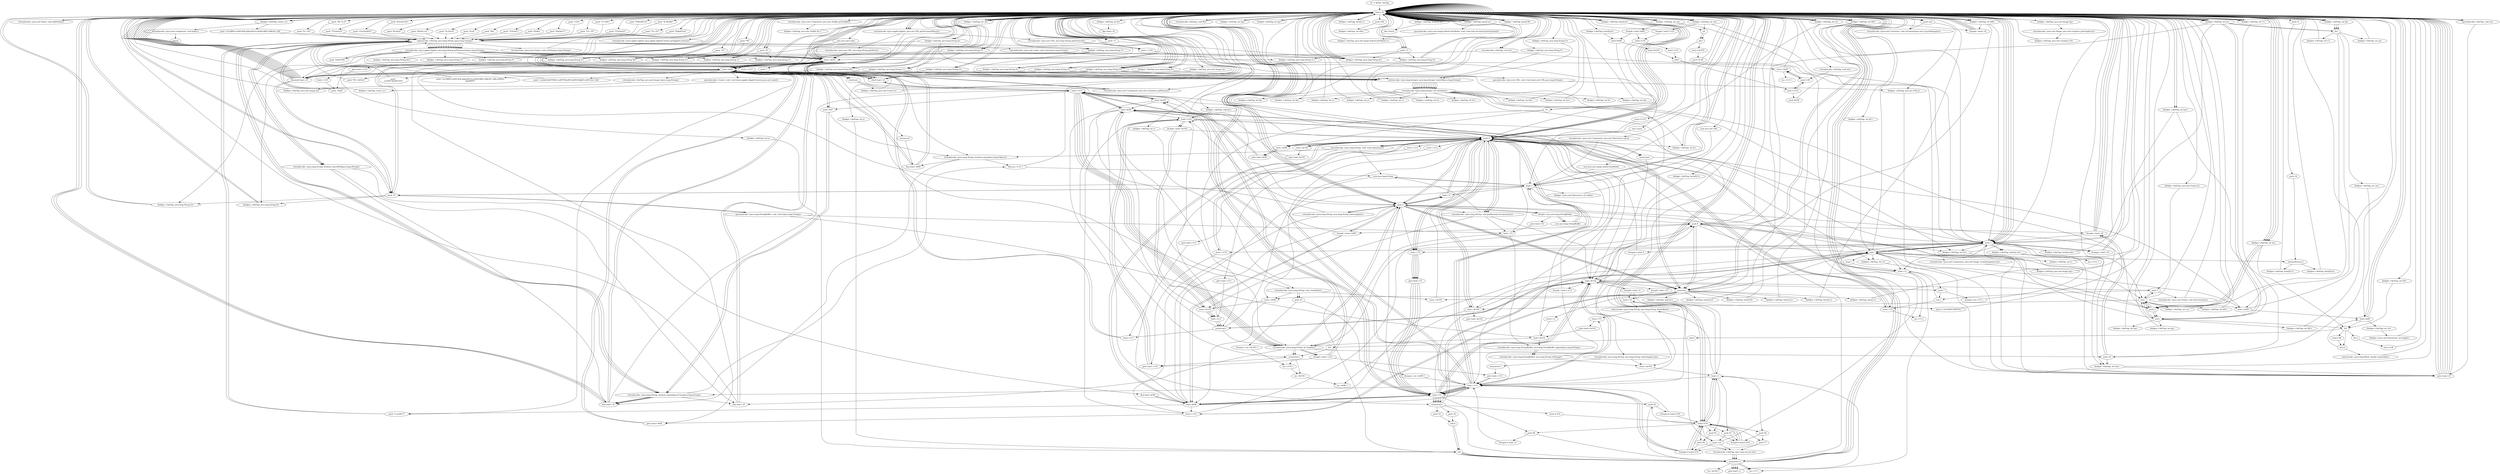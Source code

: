 digraph "" {
    "r0 := @this: AnFlag"
    "load.r r0"
    "r0 := @this: AnFlag"->"load.r r0";
    "push null"
    "load.r r0"->"push null";
    "virtualinvoke <java.awt.Container: void setLayout(java.awt.LayoutManager)>"
    "push null"->"virtualinvoke <java.awt.Container: void setLayout(java.awt.LayoutManager)>";
    "virtualinvoke <java.awt.Container: void setLayout(java.awt.LayoutManager)>"->"load.r r0";
    "virtualinvoke <java.awt.Panel: void addNotify()>"
    "load.r r0"->"virtualinvoke <java.awt.Panel: void addNotify()>";
    "virtualinvoke <java.awt.Panel: void addNotify()>"->"load.r r0";
    "load.r r0"->"load.r r0";
    "virtualinvoke <java.awt.Component: java.awt.Toolkit getToolkit()>"
    "load.r r0"->"virtualinvoke <java.awt.Component: java.awt.Toolkit getToolkit()>";
    "fieldput <AnFlag: java.awt.Toolkit bU>"
    "virtualinvoke <java.awt.Component: java.awt.Toolkit getToolkit()>"->"fieldput <AnFlag: java.awt.Toolkit bU>";
    "fieldput <AnFlag: java.awt.Toolkit bU>"->"load.r r0";
    "load.r r0"->"load.r r0";
    "push \"H(|IqH1nZ\""
    "load.r r0"->"push \"H(|IqH1nZ\"";
    "staticinvoke <AnFlag: java.lang.String c(java.lang.String)>"
    "push \"H(|IqH1nZ\""->"staticinvoke <AnFlag: java.lang.String c(java.lang.String)>";
    "virtualinvoke <java.applet.Applet: java.lang.String getParameter(java.lang.String)>"
    "staticinvoke <AnFlag: java.lang.String c(java.lang.String)>"->"virtualinvoke <java.applet.Applet: java.lang.String getParameter(java.lang.String)>";
    "fieldput <AnFlag: java.lang.String bO>"
    "virtualinvoke <java.applet.Applet: java.lang.String getParameter(java.lang.String)>"->"fieldput <AnFlag: java.lang.String bO>";
    "fieldput <AnFlag: java.lang.String bO>"->"load.r r0";
    "push \"X.xYmO/\""
    "load.r r0"->"push \"X.xYmO/\"";
    "push \"X.xYmO/\""->"staticinvoke <AnFlag: java.lang.String c(java.lang.String)>";
    "staticinvoke <AnFlag: java.lang.String c(java.lang.String)>"->"virtualinvoke <java.applet.Applet: java.lang.String getParameter(java.lang.String)>";
    "store.r $r69"
    "virtualinvoke <java.applet.Applet: java.lang.String getParameter(java.lang.String)>"->"store.r $r69";
    "load.r $r69"
    "store.r $r69"->"load.r $r69";
    "ifnull load.r r0"
    "load.r $r69"->"ifnull load.r r0";
    "ifnull load.r r0"->"load.r $r69";
    "push \"z,mQaO|\u007fD$}=\u007fTk\u001b\u001ftHgX5=\u0015sL+3\\j]\""
    "load.r $r69"->"push \"z,mQaO|\u007fD$}=\u007fTk\u001b\u001ftHgX5=\u0015sL+3\\j]\"";
    "push \"z,mQaO|\u007fD$}=\u007fTk\u001b\u001ftHgX5=\u0015sL+3\\j]\""->"staticinvoke <AnFlag: java.lang.String c(java.lang.String)>";
    "virtualinvoke <java.lang.String: boolean startsWith(java.lang.String)>"
    "staticinvoke <AnFlag: java.lang.String c(java.lang.String)>"->"virtualinvoke <java.lang.String: boolean startsWith(java.lang.String)>";
    "ifne load.r r0"
    "virtualinvoke <java.lang.String: boolean startsWith(java.lang.String)>"->"ifne load.r r0";
    "ifne load.r r0"->"load.r r0";
    "specialinvoke <AnFlag: void c()>"
    "load.r r0"->"specialinvoke <AnFlag: void c()>";
    "goto load.r r0"
    "specialinvoke <AnFlag: void c()>"->"goto load.r r0";
    "goto load.r r0"->"load.r r0";
    "virtualinvoke <java.applet.Applet: java.net.URL getDocumentBase()>"
    "load.r r0"->"virtualinvoke <java.applet.Applet: java.net.URL getDocumentBase()>";
    "virtualinvoke <java.net.URL: java.lang.String getProtocol()>"
    "virtualinvoke <java.applet.Applet: java.net.URL getDocumentBase()>"->"virtualinvoke <java.net.URL: java.lang.String getProtocol()>";
    "store.r r110"
    "virtualinvoke <java.net.URL: java.lang.String getProtocol()>"->"store.r r110";
    "store.r r110"->"goto load.r r0";
    "goto load.r r0"->"load.r r0";
    "load.r r0"->"virtualinvoke <java.applet.Applet: java.net.URL getDocumentBase()>";
    "virtualinvoke <java.net.URL: java.lang.String getHost()>"
    "virtualinvoke <java.applet.Applet: java.net.URL getDocumentBase()>"->"virtualinvoke <java.net.URL: java.lang.String getHost()>";
    "virtualinvoke <java.net.URL: java.lang.String getHost()>"->"store.r $r69";
    "goto load.r r110"
    "store.r $r69"->"goto load.r r110";
    "load.r r110"
    "goto load.r r110"->"load.r r110";
    "push \"]5qX\""
    "load.r r110"->"push \"]5qX\"";
    "push \"]5qX\""->"staticinvoke <AnFlag: java.lang.String c(java.lang.String)>";
    "virtualinvoke <java.lang.String: boolean equalsIgnoreCase(java.lang.String)>"
    "staticinvoke <AnFlag: java.lang.String c(java.lang.String)>"->"virtualinvoke <java.lang.String: boolean equalsIgnoreCase(java.lang.String)>";
    "virtualinvoke <java.lang.String: boolean equalsIgnoreCase(java.lang.String)>"->"ifne load.r r0";
    "ifne load.r r0"->"load.r $r69";
    "virtualinvoke <java.lang.String: int length()>"
    "load.r $r69"->"virtualinvoke <java.lang.String: int length()>";
    "ifeq load.r r0"
    "virtualinvoke <java.lang.String: int length()>"->"ifeq load.r r0";
    "ifeq load.r r0"->"load.r $r69";
    "push \"W3~\\hS3nI\""
    "load.r $r69"->"push \"W3~\\hS3nI\"";
    "push \"W3~\\hS3nI\""->"staticinvoke <AnFlag: java.lang.String c(java.lang.String)>";
    "staticinvoke <AnFlag: java.lang.String c(java.lang.String)>"->"virtualinvoke <java.lang.String: boolean equalsIgnoreCase(java.lang.String)>";
    "virtualinvoke <java.lang.String: boolean equalsIgnoreCase(java.lang.String)>"->"ifne load.r r0";
    "ifne load.r r0"->"load.r $r69";
    "push \"\nn*\u00134\u0015l3\f\""
    "load.r $r69"->"push \"\nn*\u00134\u0015l3\f\"";
    "push \"\nn*\u00134\u0015l3\f\""->"staticinvoke <AnFlag: java.lang.String c(java.lang.String)>";
    "virtualinvoke <java.lang.String: boolean equals(java.lang.Object)>"
    "staticinvoke <AnFlag: java.lang.String c(java.lang.String)>"->"virtualinvoke <java.lang.String: boolean equals(java.lang.Object)>";
    "ifeq load.r $r69"
    "virtualinvoke <java.lang.String: boolean equals(java.lang.Object)>"->"ifeq load.r $r69";
    "ifeq load.r $r69"->"load.r r0";
    "push 1"
    "load.r r0"->"push 1";
    "fieldput <AnFlag: boolean bs>"
    "push 1"->"fieldput <AnFlag: boolean bs>";
    "fieldput <AnFlag: boolean bs>"->"goto load.r r0";
    "goto load.r r0"->"load.r r0";
    "push \"I9zQmU7\""
    "load.r r0"->"push \"I9zQmU7\"";
    "push \"I9zQmU7\""->"staticinvoke <AnFlag: java.lang.String c(java.lang.String)>";
    "staticinvoke <AnFlag: java.lang.String c(java.lang.String)>"->"virtualinvoke <java.applet.Applet: java.lang.String getParameter(java.lang.String)>";
    "virtualinvoke <java.applet.Applet: java.lang.String getParameter(java.lang.String)>"->"store.r $r69";
    "store.r $r69"->"load.r $r69";
    "load.r $r69"->"ifnull load.r r0";
    "ifnull load.r r0"->"load.r $r69";
    "push \"NO\""
    "load.r $r69"->"push \"NO\"";
    "push \"NO\""->"virtualinvoke <java.lang.String: boolean equalsIgnoreCase(java.lang.String)>";
    "virtualinvoke <java.lang.String: boolean equalsIgnoreCase(java.lang.String)>"->"ifne load.r r0";
    "ifne load.r r0"->"load.r r0";
    "new java.net.URL"
    "load.r r0"->"new java.net.URL";
    "dup1.r"
    "new java.net.URL"->"dup1.r";
    "dup1.r"->"load.r r0";
    "load.r r0"->"virtualinvoke <java.applet.Applet: java.net.URL getDocumentBase()>";
    "virtualinvoke <java.applet.Applet: java.net.URL getDocumentBase()>"->"load.r $r69";
    "specialinvoke <java.net.URL: void <init>(java.net.URL,java.lang.String)>"
    "load.r $r69"->"specialinvoke <java.net.URL: void <init>(java.net.URL,java.lang.String)>";
    "fieldput <AnFlag: java.net.URL J>"
    "specialinvoke <java.net.URL: void <init>(java.net.URL,java.lang.String)>"->"fieldput <AnFlag: java.net.URL J>";
    "fieldput <AnFlag: java.net.URL J>"->"goto load.r r0";
    "goto load.r r0"->"load.r r0";
    "push \"I9zSaL:o\\i^\""
    "load.r r0"->"push \"I9zSaL:o\\i^\"";
    "push \"I9zSaL:o\\i^\""->"staticinvoke <AnFlag: java.lang.String c(java.lang.String)>";
    "staticinvoke <AnFlag: java.lang.String c(java.lang.String)>"->"virtualinvoke <java.applet.Applet: java.lang.String getParameter(java.lang.String)>";
    "push \"b\u0019N\""
    "virtualinvoke <java.applet.Applet: java.lang.String getParameter(java.lang.String)>"->"push \"b\u0019N\"";
    "push \"b\u0019N\""->"staticinvoke <AnFlag: java.lang.String c(java.lang.String)>";
    "staticinvoke <AnFlag: java.lang.String c(java.lang.String)>"->"virtualinvoke <java.lang.String: boolean equalsIgnoreCase(java.lang.String)>";
    "virtualinvoke <java.lang.String: boolean equalsIgnoreCase(java.lang.String)>"->"ifeq load.r r0";
    "ifeq load.r r0"->"load.r r0";
    "load.r r0"->"push 1";
    "fieldput <AnFlag: boolean bb>"
    "push 1"->"fieldput <AnFlag: boolean bb>";
    "fieldput <AnFlag: boolean bb>"->"load.r r0";
    "virtualinvoke <java.awt.Component: java.awt.Container getParent()>"
    "load.r r0"->"virtualinvoke <java.awt.Component: java.awt.Container getParent()>";
    "virtualinvoke <java.awt.Component: java.awt.Container getParent()>"->"store.r $r69";
    "goto load.r $r69"
    "store.r $r69"->"goto load.r $r69";
    "goto load.r $r69"->"load.r $r69";
    "instanceof"
    "load.r $r69"->"instanceof";
    "instanceof"->"ifeq load.r $r69";
    "ifeq load.r $r69"->"load.r r0";
    "load.r r0"->"load.r $r69";
    "checkcast"
    "load.r $r69"->"checkcast";
    "fieldput <AnFlag: java.awt.Frame b>"
    "checkcast"->"fieldput <AnFlag: java.awt.Frame b>";
    "fieldput <AnFlag: java.awt.Frame b>"->"load.r r0";
    "fieldget <AnFlag: java.awt.Frame b>"
    "load.r r0"->"fieldget <AnFlag: java.awt.Frame b>";
    "push 3"
    "fieldget <AnFlag: java.awt.Frame b>"->"push 3";
    "virtualinvoke <java.awt.Frame: void setCursor(int)>"
    "push 3"->"virtualinvoke <java.awt.Frame: void setCursor(int)>";
    "virtualinvoke <java.awt.Frame: void setCursor(int)>"->"load.r r0";
    "push \"T*xOmV;\""
    "load.r r0"->"push \"T*xOmV;\"";
    "push \"T*xOmV;\""->"staticinvoke <AnFlag: java.lang.String c(java.lang.String)>";
    "staticinvoke <AnFlag: java.lang.String c(java.lang.String)>"->"virtualinvoke <java.applet.Applet: java.lang.String getParameter(java.lang.String)>";
    "virtualinvoke <java.applet.Applet: java.lang.String getParameter(java.lang.String)>"->"store.r $r69";
    "store.r $r69"->"load.r $r69";
    "load.r $r69"->"ifnull load.r r0";
    "ifnull load.r r0"->"load.r $r69";
    "load.r $r69"->"push \"NO\"";
    "push \"NO\""->"virtualinvoke <java.lang.String: boolean equalsIgnoreCase(java.lang.String)>";
    "virtualinvoke <java.lang.String: boolean equalsIgnoreCase(java.lang.String)>"->"ifne load.r r0";
    "ifne load.r r0"->"load.r r0";
    "load.r r0"->"load.r r0";
    "load.r r0"->"load.r $r69";
    "virtualinvoke <AnFlag: java.awt.Image a(java.lang.String)>"
    "load.r $r69"->"virtualinvoke <AnFlag: java.awt.Image a(java.lang.String)>";
    "fieldput <AnFlag: java.awt.Image bi>"
    "virtualinvoke <AnFlag: java.awt.Image a(java.lang.String)>"->"fieldput <AnFlag: java.awt.Image bi>";
    "fieldput <AnFlag: java.awt.Image bi>"->"load.r r0";
    "fieldget <AnFlag: java.awt.Image bi>"
    "load.r r0"->"fieldget <AnFlag: java.awt.Image bi>";
    "fieldget <AnFlag: java.awt.Image bi>"->"ifnull load.r r0";
    "ifnull load.r r0"->"load.r r0";
    "push \"T*xOmV;E\""
    "load.r r0"->"push \"T*xOmV;E\"";
    "push \"T*xOmV;E\""->"staticinvoke <AnFlag: java.lang.String c(java.lang.String)>";
    "staticinvoke <AnFlag: java.lang.String c(java.lang.String)>"->"virtualinvoke <java.applet.Applet: java.lang.String getParameter(java.lang.String)>";
    "virtualinvoke <java.applet.Applet: java.lang.String getParameter(java.lang.String)>"->"store.r $r69";
    "store.r $r69"->"load.r $r69";
    "ifnonnull load.r r0"
    "load.r $r69"->"ifnonnull load.r r0";
    "push \"0\""
    "ifnonnull load.r r0"->"push \"0\"";
    "push \"0\""->"store.r $r69";
    "store.r $r69"->"load.r r0";
    "load.r r0"->"load.r $r69";
    "staticinvoke <java.lang.Integer: java.lang.Integer valueOf(java.lang.String)>"
    "load.r $r69"->"staticinvoke <java.lang.Integer: java.lang.Integer valueOf(java.lang.String)>";
    "virtualinvoke <java.lang.Integer: int intValue()>"
    "staticinvoke <java.lang.Integer: java.lang.Integer valueOf(java.lang.String)>"->"virtualinvoke <java.lang.Integer: int intValue()>";
    "fieldput <AnFlag: int bj>"
    "virtualinvoke <java.lang.Integer: int intValue()>"->"fieldput <AnFlag: int bj>";
    "fieldput <AnFlag: int bj>"->"load.r r0";
    "push \"T*xOmV;D\""
    "load.r r0"->"push \"T*xOmV;D\"";
    "push \"T*xOmV;D\""->"staticinvoke <AnFlag: java.lang.String c(java.lang.String)>";
    "staticinvoke <AnFlag: java.lang.String c(java.lang.String)>"->"virtualinvoke <java.applet.Applet: java.lang.String getParameter(java.lang.String)>";
    "virtualinvoke <java.applet.Applet: java.lang.String getParameter(java.lang.String)>"->"store.r $r69";
    "store.r $r69"->"load.r $r69";
    "load.r $r69"->"ifnonnull load.r r0";
    "ifnonnull load.r r0"->"push \"0\"";
    "push \"0\""->"store.r $r69";
    "store.r $r69"->"load.r r0";
    "load.r r0"->"load.r $r69";
    "load.r $r69"->"staticinvoke <java.lang.Integer: java.lang.Integer valueOf(java.lang.String)>";
    "staticinvoke <java.lang.Integer: java.lang.Integer valueOf(java.lang.String)>"->"virtualinvoke <java.lang.Integer: int intValue()>";
    "fieldput <AnFlag: int bk>"
    "virtualinvoke <java.lang.Integer: int intValue()>"->"fieldput <AnFlag: int bk>";
    "fieldput <AnFlag: int bk>"->"load.r r0";
    "load.r r0"->"load.r r0";
    "push \"v5sn]u\u001f\""
    "load.r r0"->"push \"v5sn]u\u001f\"";
    "push \"v5sn]u\u001f\""->"staticinvoke <AnFlag: java.lang.String c(java.lang.String)>";
    "staticinvoke <AnFlag: java.lang.String c(java.lang.String)>"->"virtualinvoke <java.applet.Applet: java.lang.String getParameter(java.lang.String)>";
    "fieldput <AnFlag: java.lang.String V>"
    "virtualinvoke <java.applet.Applet: java.lang.String getParameter(java.lang.String)>"->"fieldput <AnFlag: java.lang.String V>";
    "fieldput <AnFlag: java.lang.String V>"->"load.r r0";
    "fieldget <AnFlag: java.lang.String V>"
    "load.r r0"->"fieldget <AnFlag: java.lang.String V>";
    "fieldget <AnFlag: java.lang.String V>"->"ifnonnull load.r r0";
    "ifnonnull load.r r0"->"load.r r0";
    "push \"10\""
    "load.r r0"->"push \"10\"";
    "push \"10\""->"fieldput <AnFlag: java.lang.String V>";
    "fieldput <AnFlag: java.lang.String V>"->"load.r r0";
    "load.r r0"->"load.r r0";
    "load.r r0"->"fieldget <AnFlag: java.lang.String V>";
    "fieldget <AnFlag: java.lang.String V>"->"staticinvoke <java.lang.Integer: java.lang.Integer valueOf(java.lang.String)>";
    "staticinvoke <java.lang.Integer: java.lang.Integer valueOf(java.lang.String)>"->"virtualinvoke <java.lang.Integer: int intValue()>";
    "fieldput <AnFlag: int L>"
    "virtualinvoke <java.lang.Integer: int intValue()>"->"fieldput <AnFlag: int L>";
    "fieldput <AnFlag: int L>"->"load.r r0";
    "load.r r0"->"load.r r0";
    "push \"I9n\""
    "load.r r0"->"push \"I9n\"";
    "push \"I9n\""->"staticinvoke <AnFlag: java.lang.String c(java.lang.String)>";
    "staticinvoke <AnFlag: java.lang.String c(java.lang.String)>"->"virtualinvoke <java.applet.Applet: java.lang.String getParameter(java.lang.String)>";
    "fieldput <AnFlag: java.lang.String M>"
    "virtualinvoke <java.applet.Applet: java.lang.String getParameter(java.lang.String)>"->"fieldput <AnFlag: java.lang.String M>";
    "fieldput <AnFlag: java.lang.String M>"->"load.r r0";
    "fieldget <AnFlag: java.lang.String M>"
    "load.r r0"->"fieldget <AnFlag: java.lang.String M>";
    "fieldget <AnFlag: java.lang.String M>"->"ifnonnull load.r r0";
    "ifnonnull load.r r0"->"load.r r0";
    "push \"1\""
    "load.r r0"->"push \"1\"";
    "push \"1\""->"fieldput <AnFlag: java.lang.String M>";
    "fieldput <AnFlag: java.lang.String M>"->"load.r r0";
    "load.r r0"->"load.r r0";
    "push \"Y=~VV\""
    "load.r r0"->"push \"Y=~VV\"";
    "push \"Y=~VV\""->"staticinvoke <AnFlag: java.lang.String c(java.lang.String)>";
    "staticinvoke <AnFlag: java.lang.String c(java.lang.String)>"->"virtualinvoke <java.applet.Applet: java.lang.String getParameter(java.lang.String)>";
    "fieldput <AnFlag: java.lang.String Q>"
    "virtualinvoke <java.applet.Applet: java.lang.String getParameter(java.lang.String)>"->"fieldput <AnFlag: java.lang.String Q>";
    "fieldput <AnFlag: java.lang.String Q>"->"load.r r0";
    "fieldget <AnFlag: java.lang.String Q>"
    "load.r r0"->"fieldget <AnFlag: java.lang.String Q>";
    "fieldget <AnFlag: java.lang.String Q>"->"ifnonnull load.r r0";
    "ifnonnull load.r r0"->"load.r r0";
    "load.r r0"->"push \"0\"";
    "push \"0\""->"fieldput <AnFlag: java.lang.String Q>";
    "fieldput <AnFlag: java.lang.String Q>"->"load.r r0";
    "load.r r0"->"load.r r0";
    "push \"Y=~VC\""
    "load.r r0"->"push \"Y=~VC\"";
    "push \"Y=~VC\""->"staticinvoke <AnFlag: java.lang.String c(java.lang.String)>";
    "staticinvoke <AnFlag: java.lang.String c(java.lang.String)>"->"virtualinvoke <java.applet.Applet: java.lang.String getParameter(java.lang.String)>";
    "fieldput <AnFlag: java.lang.String R>"
    "virtualinvoke <java.applet.Applet: java.lang.String getParameter(java.lang.String)>"->"fieldput <AnFlag: java.lang.String R>";
    "fieldput <AnFlag: java.lang.String R>"->"load.r r0";
    "fieldget <AnFlag: java.lang.String R>"
    "load.r r0"->"fieldget <AnFlag: java.lang.String R>";
    "fieldget <AnFlag: java.lang.String R>"->"ifnonnull load.r r0";
    "ifnonnull load.r r0"->"load.r r0";
    "load.r r0"->"push \"0\"";
    "push \"0\""->"fieldput <AnFlag: java.lang.String R>";
    "fieldput <AnFlag: java.lang.String R>"->"load.r r0";
    "load.r r0"->"load.r r0";
    "push \"Y=~VF\""
    "load.r r0"->"push \"Y=~VF\"";
    "push \"Y=~VF\""->"staticinvoke <AnFlag: java.lang.String c(java.lang.String)>";
    "staticinvoke <AnFlag: java.lang.String c(java.lang.String)>"->"virtualinvoke <java.applet.Applet: java.lang.String getParameter(java.lang.String)>";
    "fieldput <AnFlag: java.lang.String S>"
    "virtualinvoke <java.applet.Applet: java.lang.String getParameter(java.lang.String)>"->"fieldput <AnFlag: java.lang.String S>";
    "fieldput <AnFlag: java.lang.String S>"->"load.r r0";
    "fieldget <AnFlag: java.lang.String S>"
    "load.r r0"->"fieldget <AnFlag: java.lang.String S>";
    "fieldget <AnFlag: java.lang.String S>"->"ifnonnull load.r r0";
    "ifnonnull load.r r0"->"load.r r0";
    "push \"60\""
    "load.r r0"->"push \"60\"";
    "push \"60\""->"fieldput <AnFlag: java.lang.String S>";
    "fieldput <AnFlag: java.lang.String S>"->"load.r r0";
    "load.r r0"->"load.r r0";
    "push \"K=iIaI2\""
    "load.r r0"->"push \"K=iIaI2\"";
    "push \"K=iIaI2\""->"staticinvoke <AnFlag: java.lang.String c(java.lang.String)>";
    "staticinvoke <AnFlag: java.lang.String c(java.lang.String)>"->"virtualinvoke <java.applet.Applet: java.lang.String getParameter(java.lang.String)>";
    "fieldput <AnFlag: java.lang.String T>"
    "virtualinvoke <java.applet.Applet: java.lang.String getParameter(java.lang.String)>"->"fieldput <AnFlag: java.lang.String T>";
    "fieldput <AnFlag: java.lang.String T>"->"load.r r0";
    "fieldget <AnFlag: java.lang.String T>"
    "load.r r0"->"fieldget <AnFlag: java.lang.String T>";
    "fieldget <AnFlag: java.lang.String T>"->"ifnonnull load.r r0";
    "ifnonnull load.r r0"->"load.r r0";
    "push \"8\""
    "load.r r0"->"push \"8\"";
    "push \"8\""->"fieldput <AnFlag: java.lang.String T>";
    "fieldput <AnFlag: java.lang.String T>"->"load.r r0";
    "load.r r0"->"load.r r0";
    "push \"H,xX`\""
    "load.r r0"->"push \"H,xX`\"";
    "push \"H,xX`\""->"staticinvoke <AnFlag: java.lang.String c(java.lang.String)>";
    "staticinvoke <AnFlag: java.lang.String c(java.lang.String)>"->"virtualinvoke <java.applet.Applet: java.lang.String getParameter(java.lang.String)>";
    "fieldput <AnFlag: java.lang.String U>"
    "virtualinvoke <java.applet.Applet: java.lang.String getParameter(java.lang.String)>"->"fieldput <AnFlag: java.lang.String U>";
    "fieldput <AnFlag: java.lang.String U>"->"load.r r0";
    "fieldget <AnFlag: java.lang.String U>"
    "load.r r0"->"fieldget <AnFlag: java.lang.String U>";
    "fieldget <AnFlag: java.lang.String U>"->"ifnonnull load.r r0";
    "ifnonnull load.r r0"->"load.r r0";
    "push \"3\""
    "load.r r0"->"push \"3\"";
    "push \"3\""->"fieldput <AnFlag: java.lang.String U>";
    "fieldput <AnFlag: java.lang.String U>"->"load.r r0";
    "load.r r0"->"load.r r0";
    "push \"X)oKa\""
    "load.r r0"->"push \"X)oKa\"";
    "push \"X)oKa\""->"staticinvoke <AnFlag: java.lang.String c(java.lang.String)>";
    "staticinvoke <AnFlag: java.lang.String c(java.lang.String)>"->"virtualinvoke <java.applet.Applet: java.lang.String getParameter(java.lang.String)>";
    "fieldput <AnFlag: java.lang.String X>"
    "virtualinvoke <java.applet.Applet: java.lang.String getParameter(java.lang.String)>"->"fieldput <AnFlag: java.lang.String X>";
    "fieldput <AnFlag: java.lang.String X>"->"load.r r0";
    "fieldget <AnFlag: java.lang.String X>"
    "load.r r0"->"fieldget <AnFlag: java.lang.String X>";
    "fieldget <AnFlag: java.lang.String X>"->"ifnonnull load.r r0";
    "ifnonnull load.r r0"->"load.r r0";
    "load.r r0"->"push \"3\"";
    "push \"3\""->"fieldput <AnFlag: java.lang.String X>";
    "fieldput <AnFlag: java.lang.String X>"->"load.r r0";
    "load.r r0"->"load.r r0";
    "push \"L5sY\""
    "load.r r0"->"push \"L5sY\"";
    "push \"L5sY\""->"staticinvoke <AnFlag: java.lang.String c(java.lang.String)>";
    "staticinvoke <AnFlag: java.lang.String c(java.lang.String)>"->"virtualinvoke <java.applet.Applet: java.lang.String getParameter(java.lang.String)>";
    "fieldput <AnFlag: java.lang.String Y>"
    "virtualinvoke <java.applet.Applet: java.lang.String getParameter(java.lang.String)>"->"fieldput <AnFlag: java.lang.String Y>";
    "fieldput <AnFlag: java.lang.String Y>"->"load.r r0";
    "fieldget <AnFlag: java.lang.String Y>"
    "load.r r0"->"fieldget <AnFlag: java.lang.String Y>";
    "fieldget <AnFlag: java.lang.String Y>"->"ifnonnull load.r r0";
    "ifnonnull load.r r0"->"load.r r0";
    "load.r r0"->"push \"8\"";
    "push \"8\""->"fieldput <AnFlag: java.lang.String Y>";
    "fieldput <AnFlag: java.lang.String Y>"->"load.r r0";
    "load.r r0"->"load.r r0";
    "push \"U=iTkU\""
    "load.r r0"->"push \"U=iTkU\"";
    "push \"U=iTkU\""->"staticinvoke <AnFlag: java.lang.String c(java.lang.String)>";
    "staticinvoke <AnFlag: java.lang.String c(java.lang.String)>"->"virtualinvoke <java.applet.Applet: java.lang.String getParameter(java.lang.String)>";
    "fieldput <AnFlag: java.lang.String N>"
    "virtualinvoke <java.applet.Applet: java.lang.String getParameter(java.lang.String)>"->"fieldput <AnFlag: java.lang.String N>";
    "fieldput <AnFlag: java.lang.String N>"->"load.r r0";
    "fieldget <AnFlag: java.lang.String N>"
    "load.r r0"->"fieldget <AnFlag: java.lang.String N>";
    "fieldget <AnFlag: java.lang.String N>"->"ifnonnull load.r r0";
    "ifnonnull load.r r0"->"load.r r0";
    "load.r r0"->"push \"1\"";
    "push \"1\""->"fieldput <AnFlag: java.lang.String N>";
    "fieldput <AnFlag: java.lang.String N>"->"load.r r0";
    "load.r r0"->"load.r r0";
    "push \"V9pYaW=d\""
    "load.r r0"->"push \"V9pYaW=d\"";
    "push \"V9pYaW=d\""->"staticinvoke <AnFlag: java.lang.String c(java.lang.String)>";
    "staticinvoke <AnFlag: java.lang.String c(java.lang.String)>"->"virtualinvoke <java.applet.Applet: java.lang.String getParameter(java.lang.String)>";
    "fieldput <AnFlag: java.lang.String O>"
    "virtualinvoke <java.applet.Applet: java.lang.String getParameter(java.lang.String)>"->"fieldput <AnFlag: java.lang.String O>";
    "fieldput <AnFlag: java.lang.String O>"->"load.r r0";
    "load.r r0"->"load.r r0";
    "push \"K.tRvR(d\""
    "load.r r0"->"push \"K.tRvR(d\"";
    "push \"K.tRvR(d\""->"staticinvoke <AnFlag: java.lang.String c(java.lang.String)>";
    "staticinvoke <AnFlag: java.lang.String c(java.lang.String)>"->"virtualinvoke <java.applet.Applet: java.lang.String getParameter(java.lang.String)>";
    "fieldput <AnFlag: java.lang.String P>"
    "virtualinvoke <java.applet.Applet: java.lang.String getParameter(java.lang.String)>"->"fieldput <AnFlag: java.lang.String P>";
    "fieldput <AnFlag: java.lang.String P>"->"load.r r0";
    "load.r r0"->"load.r r0";
    "fieldget <AnFlag: java.lang.String O>"
    "load.r r0"->"fieldget <AnFlag: java.lang.String O>";
    "fieldget <AnFlag: java.lang.String O>"->"staticinvoke <java.lang.Integer: java.lang.Integer valueOf(java.lang.String)>";
    "staticinvoke <java.lang.Integer: java.lang.Integer valueOf(java.lang.String)>"->"virtualinvoke <java.lang.Integer: int intValue()>";
    "fieldput <AnFlag: int K>"
    "virtualinvoke <java.lang.Integer: int intValue()>"->"fieldput <AnFlag: int K>";
    "fieldput <AnFlag: int K>"->"load.r r0";
    "load.r r0"->"load.r r0";
    "fieldget <AnFlag: java.lang.String P>"
    "load.r r0"->"fieldget <AnFlag: java.lang.String P>";
    "fieldget <AnFlag: java.lang.String P>"->"staticinvoke <java.lang.Integer: java.lang.Integer valueOf(java.lang.String)>";
    "staticinvoke <java.lang.Integer: java.lang.Integer valueOf(java.lang.String)>"->"virtualinvoke <java.lang.Integer: int intValue()>";
    "fieldput <AnFlag: int bm>"
    "virtualinvoke <java.lang.Integer: int intValue()>"->"fieldput <AnFlag: int bm>";
    "fieldput <AnFlag: int bm>"->"load.r r0";
    "fieldget <AnFlag: int K>"
    "load.r r0"->"fieldget <AnFlag: int K>";
    "ifge load.r r0"
    "fieldget <AnFlag: int K>"->"ifge load.r r0";
    "ifge load.r r0"->"load.r r0";
    "push 0"
    "load.r r0"->"push 0";
    "push 0"->"fieldput <AnFlag: int K>";
    "fieldput <AnFlag: int K>"->"load.r r0";
    "fieldget <AnFlag: int bm>"
    "load.r r0"->"fieldget <AnFlag: int bm>";
    "push 10"
    "fieldget <AnFlag: int bm>"->"push 10";
    "ifcmple.i load.r r0"
    "push 10"->"ifcmple.i load.r r0";
    "ifcmple.i load.r r0"->"load.r r0";
    "load.r r0"->"push 10";
    "push 10"->"fieldput <AnFlag: int bm>";
    "fieldput <AnFlag: int bm>"->"goto load.r r0";
    "goto load.r r0"->"load.r r0";
    "load.r r0"->"load.r r0";
    "load.r r0"->"fieldget <AnFlag: java.lang.String M>";
    "fieldget <AnFlag: java.lang.String M>"->"staticinvoke <java.lang.Integer: java.lang.Integer valueOf(java.lang.String)>";
    "staticinvoke <java.lang.Integer: java.lang.Integer valueOf(java.lang.String)>"->"virtualinvoke <java.lang.Integer: int intValue()>";
    "fieldput <AnFlag: int bt>"
    "virtualinvoke <java.lang.Integer: int intValue()>"->"fieldput <AnFlag: int bt>";
    "fieldput <AnFlag: int bt>"->"load.r r0";
    "load.r r0"->"load.r r0";
    "load.r r0"->"fieldget <AnFlag: java.lang.String Q>";
    "fieldget <AnFlag: java.lang.String Q>"->"staticinvoke <java.lang.Integer: java.lang.Integer valueOf(java.lang.String)>";
    "staticinvoke <java.lang.Integer: java.lang.Integer valueOf(java.lang.String)>"->"virtualinvoke <java.lang.Integer: int intValue()>";
    "fieldput <AnFlag: int j>"
    "virtualinvoke <java.lang.Integer: int intValue()>"->"fieldput <AnFlag: int j>";
    "fieldput <AnFlag: int j>"->"load.r r0";
    "load.r r0"->"load.r r0";
    "load.r r0"->"fieldget <AnFlag: java.lang.String R>";
    "fieldget <AnFlag: java.lang.String R>"->"staticinvoke <java.lang.Integer: java.lang.Integer valueOf(java.lang.String)>";
    "staticinvoke <java.lang.Integer: java.lang.Integer valueOf(java.lang.String)>"->"virtualinvoke <java.lang.Integer: int intValue()>";
    "fieldput <AnFlag: int i>"
    "virtualinvoke <java.lang.Integer: int intValue()>"->"fieldput <AnFlag: int i>";
    "fieldput <AnFlag: int i>"->"load.r r0";
    "load.r r0"->"load.r r0";
    "load.r r0"->"fieldget <AnFlag: java.lang.String S>";
    "fieldget <AnFlag: java.lang.String S>"->"staticinvoke <java.lang.Integer: java.lang.Integer valueOf(java.lang.String)>";
    "staticinvoke <java.lang.Integer: java.lang.Integer valueOf(java.lang.String)>"->"virtualinvoke <java.lang.Integer: int intValue()>";
    "fieldput <AnFlag: int h>"
    "virtualinvoke <java.lang.Integer: int intValue()>"->"fieldput <AnFlag: int h>";
    "fieldput <AnFlag: int h>"->"load.r r0";
    "load.r r0"->"load.r r0";
    "load.r r0"->"fieldget <AnFlag: java.lang.String T>";
    "fieldget <AnFlag: java.lang.String T>"->"staticinvoke <java.lang.Integer: java.lang.Integer valueOf(java.lang.String)>";
    "staticinvoke <java.lang.Integer: java.lang.Integer valueOf(java.lang.String)>"->"virtualinvoke <java.lang.Integer: int intValue()>";
    "fieldput <AnFlag: int bl>"
    "virtualinvoke <java.lang.Integer: int intValue()>"->"fieldput <AnFlag: int bl>";
    "fieldput <AnFlag: int bl>"->"load.r r0";
    "load.r r0"->"load.r r0";
    "load.r r0"->"fieldget <AnFlag: java.lang.String U>";
    "fieldget <AnFlag: java.lang.String U>"->"staticinvoke <java.lang.Integer: java.lang.Integer valueOf(java.lang.String)>";
    "staticinvoke <java.lang.Integer: java.lang.Integer valueOf(java.lang.String)>"->"virtualinvoke <java.lang.Integer: int intValue()>";
    "fieldput <AnFlag: int bK>"
    "virtualinvoke <java.lang.Integer: int intValue()>"->"fieldput <AnFlag: int bK>";
    "fieldput <AnFlag: int bK>"->"load.r r0";
    "load.r r0"->"load.r r0";
    "load.r r0"->"fieldget <AnFlag: java.lang.String X>";
    "fieldget <AnFlag: java.lang.String X>"->"staticinvoke <java.lang.Integer: java.lang.Integer valueOf(java.lang.String)>";
    "staticinvoke <java.lang.Integer: java.lang.Integer valueOf(java.lang.String)>"->"virtualinvoke <java.lang.Integer: int intValue()>";
    "push 122"
    "virtualinvoke <java.lang.Integer: int intValue()>"->"push 122";
    "add.i"
    "push 122"->"add.i";
    "fieldput <AnFlag: int t>"
    "add.i"->"fieldput <AnFlag: int t>";
    "fieldput <AnFlag: int t>"->"load.r r0";
    "load.r r0"->"load.r r0";
    "load.r r0"->"fieldget <AnFlag: java.lang.String Y>";
    "fieldget <AnFlag: java.lang.String Y>"->"staticinvoke <java.lang.Integer: java.lang.Integer valueOf(java.lang.String)>";
    "staticinvoke <java.lang.Integer: java.lang.Integer valueOf(java.lang.String)>"->"virtualinvoke <java.lang.Integer: int intValue()>";
    "fieldput <AnFlag: int bu>"
    "virtualinvoke <java.lang.Integer: int intValue()>"->"fieldput <AnFlag: int bu>";
    "fieldput <AnFlag: int bu>"->"load.r r0";
    "load.r r0"->"load.r r0";
    "load.r r0"->"fieldget <AnFlag: java.lang.String N>";
    "fieldget <AnFlag: java.lang.String N>"->"staticinvoke <java.lang.Integer: java.lang.Integer valueOf(java.lang.String)>";
    "staticinvoke <java.lang.Integer: java.lang.Integer valueOf(java.lang.String)>"->"virtualinvoke <java.lang.Integer: int intValue()>";
    "fieldput <AnFlag: int Z>"
    "virtualinvoke <java.lang.Integer: int intValue()>"->"fieldput <AnFlag: int Z>";
    "fieldput <AnFlag: int Z>"->"load.r r0";
    "load.r r0"->"load.r r0";
    "push \"K5eYaU/tI}\""
    "load.r r0"->"push \"K5eYaU/tI}\"";
    "push \"K5eYaU/tI}\""->"staticinvoke <AnFlag: java.lang.String c(java.lang.String)>";
    "staticinvoke <AnFlag: java.lang.String c(java.lang.String)>"->"virtualinvoke <java.applet.Applet: java.lang.String getParameter(java.lang.String)>";
    "virtualinvoke <java.applet.Applet: java.lang.String getParameter(java.lang.String)>"->"fieldput <AnFlag: java.lang.String N>";
    "fieldput <AnFlag: java.lang.String N>"->"load.r r0";
    "load.r r0"->"fieldget <AnFlag: java.lang.String N>";
    "fieldget <AnFlag: java.lang.String N>"->"ifnonnull load.r r0";
    "ifnonnull load.r r0"->"load.r r0";
    "load.r r0"->"push \"3\"";
    "push \"3\""->"fieldput <AnFlag: java.lang.String N>";
    "fieldput <AnFlag: java.lang.String N>"->"load.r r0";
    "load.r r0"->"load.r r0";
    "load.r r0"->"fieldget <AnFlag: java.lang.String N>";
    "fieldget <AnFlag: java.lang.String N>"->"staticinvoke <java.lang.Integer: java.lang.Integer valueOf(java.lang.String)>";
    "staticinvoke <java.lang.Integer: java.lang.Integer valueOf(java.lang.String)>"->"virtualinvoke <java.lang.Integer: int intValue()>";
    "fieldput <AnFlag: int bJ>"
    "virtualinvoke <java.lang.Integer: int intValue()>"->"fieldput <AnFlag: int bJ>";
    "fieldput <AnFlag: int bJ>"->"load.r r0";
    "fieldget <AnFlag: int bt>"
    "load.r r0"->"fieldget <AnFlag: int bt>";
    "push 8"
    "fieldget <AnFlag: int bt>"->"push 8";
    "push 8"->"ifcmple.i load.r r0";
    "ifcmple.i load.r r0"->"load.r r0";
    "load.r r0"->"push 8";
    "push 8"->"fieldput <AnFlag: int bt>";
    "fieldput <AnFlag: int bt>"->"goto load.r r0";
    "goto load.r r0"->"load.r r0";
    "load.r r0"->"load.r r0";
    "virtualinvoke <java.awt.Component: java.awt.Dimension size()>"
    "load.r r0"->"virtualinvoke <java.awt.Component: java.awt.Dimension size()>";
    "virtualinvoke <java.awt.Component: java.awt.Dimension size()>"->"dup1.r";
    "fieldget <java.awt.Dimension: int width>"
    "dup1.r"->"fieldget <java.awt.Dimension: int width>";
    "fieldget <java.awt.Dimension: int width>"->"load.r r0";
    "load.r r0"->"fieldget <AnFlag: int bt>";
    "div.i"
    "fieldget <AnFlag: int bt>"->"div.i";
    "store.i $r69"
    "div.i"->"store.i $r69";
    "store.i $r69"->"load.r r0";
    "load.i $r69"
    "load.r r0"->"load.i $r69";
    "fieldput <AnFlag: int cd>"
    "load.i $r69"->"fieldput <AnFlag: int cd>";
    "fieldget <java.awt.Dimension: int height>"
    "fieldput <AnFlag: int cd>"->"fieldget <java.awt.Dimension: int height>";
    "fieldget <java.awt.Dimension: int height>"->"load.r r0";
    "load.r r0"->"fieldget <AnFlag: int bt>";
    "fieldget <AnFlag: int bt>"->"div.i";
    "fieldput <AnFlag: int C>"
    "div.i"->"fieldput <AnFlag: int C>";
    "fieldput <AnFlag: int C>"->"load.r r0";
    "load.r r0"->"load.r r0";
    "fieldget <AnFlag: int cd>"
    "load.r r0"->"fieldget <AnFlag: int cd>";
    "fieldget <AnFlag: int cd>"->"load.r r0";
    "fieldget <AnFlag: int bu>"
    "load.r r0"->"fieldget <AnFlag: int bu>";
    "push 2"
    "fieldget <AnFlag: int bu>"->"push 2";
    "mul.i"
    "push 2"->"mul.i";
    "sub.i"
    "mul.i"->"sub.i";
    "sub.i"->"push 3";
    "push 3"->"sub.i";
    "sub.i"->"load.r r0";
    "fieldget <AnFlag: int bJ>"
    "load.r r0"->"fieldget <AnFlag: int bJ>";
    "fieldget <AnFlag: int bJ>"->"div.i";
    "fieldput <AnFlag: int cg>"
    "div.i"->"fieldput <AnFlag: int cg>";
    "fieldput <AnFlag: int cg>"->"load.r r0";
    "load.r r0"->"load.r r0";
    "load.r r0"->"load.r r0";
    "fieldget <AnFlag: int C>"
    "load.r r0"->"fieldget <AnFlag: int C>";
    "fieldget <AnFlag: int C>"->"load.r r0";
    "load.r r0"->"fieldget <AnFlag: int bu>";
    "fieldget <AnFlag: int bu>"->"push 2";
    "push 2"->"mul.i";
    "mul.i"->"sub.i";
    "sub.i"->"push 2";
    "push 2"->"sub.i";
    "sub.i"->"store.i $r69";
    "store.i $r69"->"load.i $r69";
    "load.i $r69"->"load.r r0";
    "load.r r0"->"fieldget <AnFlag: int bJ>";
    "fieldget <AnFlag: int bJ>"->"div.i";
    "fieldput <AnFlag: int cm>"
    "div.i"->"fieldput <AnFlag: int cm>";
    "fieldput <AnFlag: int cm>"->"load.i $r69";
    "load.i $r69"->"load.r r0";
    "load.r r0"->"fieldget <AnFlag: int bJ>";
    "fieldget <AnFlag: int bJ>"->"div.i";
    "div.i"->"push 2";
    "push 2"->"sub.i";
    "fieldput <AnFlag: int cn>"
    "sub.i"->"fieldput <AnFlag: int cn>";
    "fieldput <AnFlag: int cn>"->"load.r r0";
    "load.r r0"->"load.r r0";
    "load.r r0"->"fieldget <AnFlag: int cd>";
    "fieldget <AnFlag: int cd>"->"load.r r0";
    "load.r r0"->"fieldget <AnFlag: int bt>";
    "fieldget <AnFlag: int bt>"->"mul.i";
    "fieldput <AnFlag: int bq>"
    "mul.i"->"fieldput <AnFlag: int bq>";
    "fieldput <AnFlag: int bq>"->"load.r r0";
    "load.r r0"->"load.r r0";
    "load.r r0"->"fieldget <AnFlag: int C>";
    "fieldget <AnFlag: int C>"->"load.r r0";
    "load.r r0"->"fieldget <AnFlag: int bt>";
    "fieldget <AnFlag: int bt>"->"mul.i";
    "fieldput <AnFlag: int bp>"
    "mul.i"->"fieldput <AnFlag: int bp>";
    "fieldput <AnFlag: int bp>"->"load.r r0";
    "push 4"
    "load.r r0"->"push 4";
    "newarray"
    "push 4"->"newarray";
    "fieldput <AnFlag: byte[] br>"
    "newarray"->"fieldput <AnFlag: byte[] br>";
    "fieldput <AnFlag: byte[] br>"->"load.r r0";
    "load.r r0"->"push 4";
    "push 4"->"newarray";
    "fieldput <AnFlag: byte[] B>"
    "newarray"->"fieldput <AnFlag: byte[] B>";
    "fieldput <AnFlag: byte[] B>"->"load.r r0";
    "load.r r0"->"push 4";
    "push 4"->"newarray";
    "fieldput <AnFlag: byte[] m>"
    "newarray"->"fieldput <AnFlag: byte[] m>";
    "fieldput <AnFlag: byte[] m>"->"load.r r0";
    "fieldget <AnFlag: byte[] br>"
    "load.r r0"->"fieldget <AnFlag: byte[] br>";
    "fieldget <AnFlag: byte[] br>"->"push 0";
    "push 0"->"load.r r0";
    "fieldget <AnFlag: int j>"
    "load.r r0"->"fieldget <AnFlag: int j>";
    "i2b"
    "fieldget <AnFlag: int j>"->"i2b";
    "arraywrite.b"
    "i2b"->"arraywrite.b";
    "arraywrite.b"->"load.r r0";
    "fieldget <AnFlag: byte[] B>"
    "load.r r0"->"fieldget <AnFlag: byte[] B>";
    "fieldget <AnFlag: byte[] B>"->"push 0";
    "push 0"->"load.r r0";
    "fieldget <AnFlag: int i>"
    "load.r r0"->"fieldget <AnFlag: int i>";
    "fieldget <AnFlag: int i>"->"i2b";
    "i2b"->"arraywrite.b";
    "arraywrite.b"->"load.r r0";
    "fieldget <AnFlag: byte[] m>"
    "load.r r0"->"fieldget <AnFlag: byte[] m>";
    "fieldget <AnFlag: byte[] m>"->"push 0";
    "push 0"->"load.r r0";
    "fieldget <AnFlag: int h>"
    "load.r r0"->"fieldget <AnFlag: int h>";
    "fieldget <AnFlag: int h>"->"i2b";
    "i2b"->"arraywrite.b";
    "arraywrite.b"->"load.r r0";
    "load.r r0"->"load.r r0";
    "fieldget <AnFlag: int cg>"
    "load.r r0"->"fieldget <AnFlag: int cg>";
    "fieldget <AnFlag: int cg>"->"push 1";
    "push 1"->"add.i";
    "add.i"->"load.r r0";
    "fieldget <AnFlag: int cm>"
    "load.r r0"->"fieldget <AnFlag: int cm>";
    "fieldget <AnFlag: int cm>"->"push 1";
    "push 1"->"add.i";
    "newmultiarray 2"
    "add.i"->"newmultiarray 2";
    "fieldput <AnFlag: byte[][] l>"
    "newmultiarray 2"->"fieldput <AnFlag: byte[][] l>";
    "fieldput <AnFlag: byte[][] l>"->"load.r r0";
    "push 51"
    "load.r r0"->"push 51";
    "push 34"
    "push 51"->"push 34";
    "push 34"->"newmultiarray 2";
    "fieldput <AnFlag: byte[][] k>"
    "newmultiarray 2"->"fieldput <AnFlag: byte[][] k>";
    "fieldput <AnFlag: byte[][] k>"->"load.r r0";
    "virtualinvoke <AnFlag: void w()>"
    "load.r r0"->"virtualinvoke <AnFlag: void w()>";
    "push 0.0F"
    "virtualinvoke <AnFlag: void w()>"->"push 0.0F";
    "store.f $r69"
    "push 0.0F"->"store.f $r69";
    "store.f $r69"->"push 0.0F";
    "store.f r110"
    "push 0.0F"->"store.f r110";
    "push 49.0F"
    "store.f r110"->"push 49.0F";
    "push 49.0F"->"load.r r0";
    "load.r r0"->"fieldget <AnFlag: int cg>";
    "i2f"
    "fieldget <AnFlag: int cg>"->"i2f";
    "div.f"
    "i2f"->"div.f";
    "store.f $r105"
    "div.f"->"store.f $r105";
    "push 32.0F"
    "store.f $r105"->"push 32.0F";
    "push 32.0F"->"load.r r0";
    "load.r r0"->"fieldget <AnFlag: int cm>";
    "fieldget <AnFlag: int cm>"->"i2f";
    "i2f"->"div.f";
    "store.f r112"
    "div.f"->"store.f r112";
    "store.f r112"->"push 0";
    "store.i r113"
    "push 0"->"store.i r113";
    "goto load.i r113"
    "store.i r113"->"goto load.i r113";
    "load.i r113"
    "goto load.i r113"->"load.i r113";
    "load.i r113"->"load.r r0";
    "load.r r0"->"fieldget <AnFlag: int cm>";
    "ifcmplt.i load.f r110"
    "fieldget <AnFlag: int cm>"->"ifcmplt.i load.f r110";
    "ifcmplt.i load.f r110"->"load.r r0";
    "new java.awt.image.IndexColorModel"
    "load.r r0"->"new java.awt.image.IndexColorModel";
    "new java.awt.image.IndexColorModel"->"dup1.r";
    "dup1.r"->"push 2";
    "push 2"->"push 4";
    "push 4"->"load.r r0";
    "load.r r0"->"fieldget <AnFlag: byte[] br>";
    "fieldget <AnFlag: byte[] br>"->"load.r r0";
    "load.r r0"->"fieldget <AnFlag: byte[] B>";
    "fieldget <AnFlag: byte[] B>"->"load.r r0";
    "load.r r0"->"fieldget <AnFlag: byte[] m>";
    "specialinvoke <java.awt.image.IndexColorModel: void <init>(int,int,byte[],byte[],byte[])>"
    "fieldget <AnFlag: byte[] m>"->"specialinvoke <java.awt.image.IndexColorModel: void <init>(int,int,byte[],byte[],byte[])>";
    "fieldput <AnFlag: java.awt.image.IndexColorModel s>"
    "specialinvoke <java.awt.image.IndexColorModel: void <init>(int,int,byte[],byte[],byte[])>"->"fieldput <AnFlag: java.awt.image.IndexColorModel s>";
    "fieldput <AnFlag: java.awt.image.IndexColorModel s>"->"load.r r0";
    "load.r r0"->"load.r r0";
    "load.r r0"->"fieldget <AnFlag: int cd>";
    "fieldget <AnFlag: int cd>"->"load.r r0";
    "load.r r0"->"fieldget <AnFlag: int C>";
    "fieldget <AnFlag: int C>"->"mul.i";
    "fieldput <AnFlag: int bW>"
    "mul.i"->"fieldput <AnFlag: int bW>";
    "fieldput <AnFlag: int bW>"->"load.r r0";
    "load.r r0"->"load.r r0";
    "fieldget <AnFlag: int bW>"
    "load.r r0"->"fieldget <AnFlag: int bW>";
    "fieldget <AnFlag: int bW>"->"newarray";
    "fieldput <AnFlag: byte[] o>"
    "newarray"->"fieldput <AnFlag: byte[] o>";
    "fieldput <AnFlag: byte[] o>"->"load.r r0";
    "load.r r0"->"load.r r0";
    "load.r r0"->"fieldget <AnFlag: int bW>";
    "fieldget <AnFlag: int bW>"->"newarray";
    "fieldput <AnFlag: byte[] r>"
    "newarray"->"fieldput <AnFlag: byte[] r>";
    "fieldput <AnFlag: byte[] r>"->"load.r r0";
    "load.r r0"->"push 0";
    "fieldput <AnFlag: int cf>"
    "push 0"->"fieldput <AnFlag: int cf>";
    "fieldput <AnFlag: int cf>"->"goto load.r r0";
    "goto load.r r0"->"load.r r0";
    "fieldget <AnFlag: int cf>"
    "load.r r0"->"fieldget <AnFlag: int cf>";
    "fieldget <AnFlag: int cf>"->"load.r r0";
    "load.r r0"->"fieldget <AnFlag: int bW>";
    "ifcmplt.i load.r r0"
    "fieldget <AnFlag: int bW>"->"ifcmplt.i load.r r0";
    "ifcmplt.i load.r r0"->"load.r r0";
    "push 256"
    "load.r r0"->"push 256";
    "fieldput <AnFlag: int bM>"
    "push 256"->"fieldput <AnFlag: int bM>";
    "fieldput <AnFlag: int bM>"->"load.r r0";
    "load.r r0"->"load.r r0";
    "fieldget <AnFlag: int bM>"
    "load.r r0"->"fieldget <AnFlag: int bM>";
    "fieldget <AnFlag: int bM>"->"push 1";
    "push 1"->"sub.i";
    "fieldput <AnFlag: int bN>"
    "sub.i"->"fieldput <AnFlag: int bN>";
    "fieldput <AnFlag: int bN>"->"load.r r0";
    "load.r r0"->"load.r r0";
    "load.r r0"->"fieldget <AnFlag: int bM>";
    "fieldget <AnFlag: int bM>"->"newarray";
    "fieldput <AnFlag: int[] bL>"
    "newarray"->"fieldput <AnFlag: int[] bL>";
    "push 3.141592653589793"
    "fieldput <AnFlag: int[] bL>"->"push 3.141592653589793";
    "push 3.141592653589793"->"load.r r0";
    "fieldget <AnFlag: int bN>"
    "load.r r0"->"fieldget <AnFlag: int bN>";
    "i2d"
    "fieldget <AnFlag: int bN>"->"i2d";
    "div.d"
    "i2d"->"div.d";
    "store.d d8"
    "div.d"->"store.d d8";
    "store.d d8"->"load.r r0";
    "load.r r0"->"fieldget <AnFlag: int bu>";
    "fieldget <AnFlag: int bu>"->"push 2";
    "push 2"->"add.i";
    "add.i"->"store.i $r69";
    "store.i $r69"->"push 0";
    "store.i r110"
    "push 0"->"store.i r110";
    "goto load.i r110"
    "store.i r110"->"goto load.i r110";
    "load.i r110"
    "goto load.i r110"->"load.i r110";
    "load.i r110"->"load.r r0";
    "load.r r0"->"fieldget <AnFlag: int bM>";
    "fieldget <AnFlag: int bM>"->"ifcmplt.i load.r r0";
    "ifcmplt.i load.r r0"->"load.r r0";
    "virtualinvoke <AnFlag: void t()>"
    "load.r r0"->"virtualinvoke <AnFlag: void t()>";
    "virtualinvoke <AnFlag: void t()>"->"goto load.r r0";
    "goto load.r r0"->"load.r r0";
    "virtualinvoke <AnFlag: void B()>"
    "load.r r0"->"virtualinvoke <AnFlag: void B()>";
    "virtualinvoke <AnFlag: void B()>"->"load.r r0";
    "load.r r0"->"load.r r0";
    "load.r r0"->"load.r r0";
    "fieldget <AnFlag: int bq>"
    "load.r r0"->"fieldget <AnFlag: int bq>";
    "fieldget <AnFlag: int bq>"->"load.r r0";
    "fieldget <AnFlag: int bp>"
    "load.r r0"->"fieldget <AnFlag: int bp>";
    "fieldget <AnFlag: int bp>"->"load.r r0";
    "fieldget <AnFlag: int bE>"
    "load.r r0"->"fieldget <AnFlag: int bE>";
    "fieldget <AnFlag: int bE>"->"add.i";
    "virtualinvoke <java.awt.Component: java.awt.Image createImage(int,int)>"
    "add.i"->"virtualinvoke <java.awt.Component: java.awt.Image createImage(int,int)>";
    "fieldput <AnFlag: java.awt.Image bg>"
    "virtualinvoke <java.awt.Component: java.awt.Image createImage(int,int)>"->"fieldput <AnFlag: java.awt.Image bg>";
    "fieldput <AnFlag: java.awt.Image bg>"->"load.r r0";
    "load.r r0"->"load.r r0";
    "fieldget <AnFlag: java.awt.Image bg>"
    "load.r r0"->"fieldget <AnFlag: java.awt.Image bg>";
    "virtualinvoke <java.awt.Image: java.awt.Graphics getGraphics()>"
    "fieldget <AnFlag: java.awt.Image bg>"->"virtualinvoke <java.awt.Image: java.awt.Graphics getGraphics()>";
    "fieldput <AnFlag: java.awt.Graphics bf>"
    "virtualinvoke <java.awt.Image: java.awt.Graphics getGraphics()>"->"fieldput <AnFlag: java.awt.Graphics bf>";
    "fieldput <AnFlag: java.awt.Graphics bf>"->"load.r r0";
    "fieldget <AnFlag: boolean bs>"
    "load.r r0"->"fieldget <AnFlag: boolean bs>";
    "ifne return"
    "fieldget <AnFlag: boolean bs>"->"ifne return";
    "ifne return"->"load.r r0";
    "new java.awt.Label"
    "load.r r0"->"new java.awt.Label";
    "new java.awt.Label"->"store.r $r69";
    "store.r $r69"->"load.r $r69";
    "push \"z2{DBW=z\u001deK,qXp\u001b>d\u001dBZ>tR$x5h^gR|,\u0004=\rs$\u0005*\""
    "load.r $r69"->"push \"z2{DBW=z\u001deK,qXp\u001b>d\u001dBZ>tR$x5h^gR|,\u0004=\rs$\u0005*\"";
    "push \"z2{DBW=z\u001deK,qXp\u001b>d\u001dBZ>tR$x5h^gR|,\u0004=\rs$\u0005*\""->"staticinvoke <AnFlag: java.lang.String c(java.lang.String)>";
    "specialinvoke <java.awt.Label: void <init>(java.lang.String)>"
    "staticinvoke <AnFlag: java.lang.String c(java.lang.String)>"->"specialinvoke <java.awt.Label: void <init>(java.lang.String)>";
    "new Lware"
    "specialinvoke <java.awt.Label: void <init>(java.lang.String)>"->"new Lware";
    "new Lware"->"dup1.r";
    "dup1.r"->"load.r r0";
    "virtualinvoke <java.applet.Applet: java.applet.AppletContext getAppletContext()>"
    "load.r r0"->"virtualinvoke <java.applet.Applet: java.applet.AppletContext getAppletContext()>";
    "virtualinvoke <java.applet.Applet: java.applet.AppletContext getAppletContext()>"->"load.r $r69";
    "specialinvoke <Lware: void <init>(java.applet.AppletContext,java.awt.Label)>"
    "load.r $r69"->"specialinvoke <Lware: void <init>(java.applet.AppletContext,java.awt.Label)>";
    "fieldput <AnFlag: Lware ce>"
    "specialinvoke <Lware: void <init>(java.applet.AppletContext,java.awt.Label)>"->"fieldput <AnFlag: Lware ce>";
    "fieldput <AnFlag: Lware ce>"->"load.r r0";
    "fieldget <AnFlag: Lware ce>"
    "load.r r0"->"fieldget <AnFlag: Lware ce>";
    "push \"z2{DBW=z\u001dEK,qXp\u001b>d\u001dBZ>tR$x5h^gR\""
    "fieldget <AnFlag: Lware ce>"->"push \"z2{DBW=z\u001dEK,qXp\u001b>d\u001dBZ>tR$x5h^gR\"";
    "push \"z2{DBW=z\u001dEK,qXp\u001b>d\u001dBZ>tR$x5h^gR\""->"staticinvoke <AnFlag: java.lang.String c(java.lang.String)>";
    "virtualinvoke <java.awt.Frame: void setTitle(java.lang.String)>"
    "staticinvoke <AnFlag: java.lang.String c(java.lang.String)>"->"virtualinvoke <java.awt.Frame: void setTitle(java.lang.String)>";
    "virtualinvoke <java.awt.Frame: void setTitle(java.lang.String)>"->"load.r r0";
    "load.r r0"->"fieldget <AnFlag: Lware ce>";
    "virtualinvoke <java.awt.Component: void hide()>"
    "fieldget <AnFlag: Lware ce>"->"virtualinvoke <java.awt.Component: void hide()>";
    "return"
    "virtualinvoke <java.awt.Component: void hide()>"->"return";
    "virtualinvoke <AnFlag: void t()>"->"store.r $r69";
    "store.r $r69"->"load.r r0";
    "load.r r0"->"virtualinvoke <AnFlag: void t()>";
    "ifcmplt.i load.r r0"->"load.r r0";
    "fieldget <AnFlag: int[] bL>"
    "load.r r0"->"fieldget <AnFlag: int[] bL>";
    "fieldget <AnFlag: int[] bL>"->"load.i r110";
    "load.i r110"->"load.i r110";
    "load.i r110"->"push 4";
    "push 4"->"mul.i";
    "mul.i"->"i2d";
    "load.d d8"
    "i2d"->"load.d d8";
    "mul.d"
    "load.d d8"->"mul.d";
    "staticinvoke <java.lang.Math: double sin(double)>"
    "mul.d"->"staticinvoke <java.lang.Math: double sin(double)>";
    "staticinvoke <java.lang.Math: double sin(double)>"->"load.r r0";
    "load.r r0"->"fieldget <AnFlag: int bu>";
    "fieldget <AnFlag: int bu>"->"i2d";
    "i2d"->"mul.d";
    "mul.d"->"load.i $r69";
    "load.i $r69"->"i2d";
    "add.d"
    "i2d"->"add.d";
    "d2i"
    "add.d"->"d2i";
    "arraywrite.i"
    "d2i"->"arraywrite.i";
    "inc.i r110 1"
    "arraywrite.i"->"inc.i r110 1";
    "ifcmplt.i load.r r0"->"load.r r0";
    "fieldget <AnFlag: byte[] r>"
    "load.r r0"->"fieldget <AnFlag: byte[] r>";
    "fieldget <AnFlag: byte[] r>"->"load.r r0";
    "load.r r0"->"fieldget <AnFlag: int cf>";
    "fieldget <AnFlag: int cf>"->"push 0";
    "push 0"->"arraywrite.b";
    "arraywrite.b"->"load.r r0";
    "load.r r0"->"load.r r0";
    "load.r r0"->"fieldget <AnFlag: int cf>";
    "fieldget <AnFlag: int cf>"->"push 1";
    "push 1"->"add.i";
    "add.i"->"fieldput <AnFlag: int cf>";
    "load.f r110"
    "ifcmplt.i load.f r110"->"load.f r110";
    "f2i"
    "load.f r110"->"f2i";
    "store.i $r98"
    "f2i"->"store.i $r98";
    "store.i $r98"->"push 0";
    "store.i $r102"
    "push 0"->"store.i $r102";
    "goto load.i $r102"
    "store.i $r102"->"goto load.i $r102";
    "load.i $r102"
    "goto load.i $r102"->"load.i $r102";
    "load.i $r102"->"load.r r0";
    "load.r r0"->"fieldget <AnFlag: int cg>";
    "ifcmplt.i load.f $r69"
    "fieldget <AnFlag: int cg>"->"ifcmplt.i load.f $r69";
    "ifcmplt.i load.f $r69"->"load.f r110";
    "load.f r112"
    "load.f r110"->"load.f r112";
    "add.f"
    "load.f r112"->"add.f";
    "add.f"->"store.f r110";
    "store.f r110"->"push 0.0F";
    "push 0.0F"->"store.f $r69";
    "inc.i r113 1"
    "store.f $r69"->"inc.i r113 1";
    "load.f $r69"
    "ifcmplt.i load.f $r69"->"load.f $r69";
    "load.f $r105"
    "load.f $r69"->"load.f $r105";
    "load.f $r105"->"add.f";
    "add.f"->"store.f $r69";
    "store.f $r69"->"load.r r0";
    "fieldget <AnFlag: byte[][] l>"
    "load.r r0"->"fieldget <AnFlag: byte[][] l>";
    "fieldget <AnFlag: byte[][] l>"->"load.i $r102";
    "arrayread.r"
    "load.i $r102"->"arrayread.r";
    "arrayread.r"->"load.i r113";
    "load.i r113"->"load.r r0";
    "fieldget <AnFlag: byte[][] k>"
    "load.r r0"->"fieldget <AnFlag: byte[][] k>";
    "fieldget <AnFlag: byte[][] k>"->"load.f $r69";
    "load.f $r69"->"f2i";
    "f2i"->"arrayread.r";
    "load.i $r98"
    "arrayread.r"->"load.i $r98";
    "arrayread.b"
    "load.i $r98"->"arrayread.b";
    "arrayread.b"->"arraywrite.b";
    "inc.i $r102 1"
    "arraywrite.b"->"inc.i $r102 1";
    "ifcmple.i load.r r0"->"load.r r0";
    "load.r r0"->"fieldget <AnFlag: int bt>";
    "fieldget <AnFlag: int bt>"->"push 1";
    "ifcmpge.i load.r r0"
    "push 1"->"ifcmpge.i load.r r0";
    "ifcmpge.i load.r r0"->"load.r r0";
    "load.r r0"->"push 1";
    "push 1"->"fieldput <AnFlag: int bt>";
    "ifcmple.i load.r r0"->"load.r r0";
    "load.r r0"->"fieldget <AnFlag: int bm>";
    "fieldget <AnFlag: int bm>"->"push 1";
    "push 1"->"ifcmpge.i load.r r0";
    "ifcmpge.i load.r r0"->"load.r r0";
    "load.r r0"->"push 1";
    "push 1"->"fieldput <AnFlag: int bm>";
    "ifeq load.r $r69"->"load.r $r69";
    "load.r $r69"->"checkcast";
    "checkcast"->"virtualinvoke <java.awt.Component: java.awt.Container getParent()>";
    "virtualinvoke <java.awt.Component: java.awt.Container getParent()>"->"store.r $r69";
    "specialinvoke <java.net.URL: void <init>(java.net.URL,java.lang.String)>"->"store.r $r69";
    "store.r $r69"->"load.r r0";
    "load.r r0"->"push null";
    "push null"->"fieldput <AnFlag: java.net.URL J>";
    "ifeq load.r $r69"->"load.r $r69";
    "push \"L+j\u0013\""
    "load.r $r69"->"push \"L+j\u0013\"";
    "push \"L+j\u0013\""->"staticinvoke <AnFlag: java.lang.String c(java.lang.String)>";
    "staticinvoke <AnFlag: java.lang.String c(java.lang.String)>"->"virtualinvoke <java.lang.String: boolean startsWith(java.lang.String)>";
    "virtualinvoke <java.lang.String: boolean startsWith(java.lang.String)>"->"ifeq load.r r0";
    "ifeq load.r r0"->"load.r $r69";
    "load.r $r69"->"push 4";
    "virtualinvoke <java.lang.String: java.lang.String substring(int)>"
    "push 4"->"virtualinvoke <java.lang.String: java.lang.String substring(int)>";
    "virtualinvoke <java.lang.String: java.lang.String substring(int)>"->"store.r $r69";
    "store.r $r69"->"load.r r0";
    "push \"I9z^k_9\""
    "load.r r0"->"push \"I9z^k_9\"";
    "push \"I9z^k_9\""->"staticinvoke <AnFlag: java.lang.String c(java.lang.String)>";
    "staticinvoke <AnFlag: java.lang.String c(java.lang.String)>"->"virtualinvoke <java.applet.Applet: java.lang.String getParameter(java.lang.String)>";
    "store.r r112"
    "virtualinvoke <java.applet.Applet: java.lang.String getParameter(java.lang.String)>"->"store.r r112";
    "load.r r112"
    "store.r r112"->"load.r r112";
    "load.r r112"->"ifnull load.r r0";
    "ifnull load.r r0"->"load.r r112";
    "load.r r112"->"push \"NO\"";
    "push \"NO\""->"virtualinvoke <java.lang.String: boolean equals(java.lang.Object)>";
    "virtualinvoke <java.lang.String: boolean equals(java.lang.Object)>"->"ifne load.r r0";
    "ifne load.r r0"->"load.r r112";
    "load.r r112"->"virtualinvoke <java.lang.String: int length()>";
    "virtualinvoke <java.lang.String: int length()>"->"push 10";
    "push 10"->"ifcmple.i load.r r0";
    "ifcmple.i load.r r0"->"push 1";
    "push 1"->"store.i r110";
    "store.i r110"->"push 0";
    "store.i $r105"
    "push 0"->"store.i $r105";
    "goto load.i $r105"
    "store.i $r105"->"goto load.i $r105";
    "load.i $r105"
    "goto load.i $r105"->"load.i $r105";
    "load.i $r105"->"load.r r112";
    "load.r r112"->"virtualinvoke <java.lang.String: int length()>";
    "ifcmplt.i load.r r112"
    "virtualinvoke <java.lang.String: int length()>"->"ifcmplt.i load.r r112";
    "ifcmplt.i load.r r112"->"goto load.i r110";
    "goto load.i r110"->"load.i r110";
    "load.i r110"->"newarray";
    "store.r r113"
    "newarray"->"store.r r113";
    "store.r r113"->"load.i r110";
    "load.i r110"->"push 1";
    "ifcmpne.i push 0"
    "push 1"->"ifcmpne.i push 0";
    "load.r r113"
    "ifcmpne.i push 0"->"load.r r113";
    "load.r r113"->"push 0";
    "push 0"->"load.r r112";
    "load.r r112"->"virtualinvoke <java.lang.String: int length()>";
    "virtualinvoke <java.lang.String: int length()>"->"arraywrite.i";
    "arraywrite.i"->"goto load.i r110";
    "goto load.i r110"->"load.i r110";
    "load.i r110"->"newarray";
    "store.r $r105"
    "newarray"->"store.r $r105";
    "store.r $r105"->"push 0";
    "push 0"->"store.i $r102";
    "store.i $r102"->"push 0";
    "push 0"->"store.i $r98";
    "goto load.i $r98"
    "store.i $r98"->"goto load.i $r98";
    "goto load.i $r98"->"load.i $r98";
    "load.i $r98"->"load.i r110";
    "ifcmplt.i load.r $r105"
    "load.i r110"->"ifcmplt.i load.r $r105";
    "ifcmplt.i load.r $r105"->"push 0";
    "store.i r112"
    "push 0"->"store.i r112";
    "goto load.i r112"
    "store.i r112"->"goto load.i r112";
    "load.i r112"
    "goto load.i r112"->"load.i r112";
    "load.i r112"->"load.i r110";
    "load.i r110"->"ifcmplt.i load.r $r105";
    "load.r $r105"
    "ifcmplt.i load.r $r105"->"load.r $r105";
    "load.r $r105"->"load.i r112";
    "load.i r112"->"arrayread.r";
    "arrayread.r"->"virtualinvoke <java.lang.String: int length()>";
    "virtualinvoke <java.lang.String: int length()>"->"push 8";
    "push 8"->"sub.i";
    "sub.i"->"store.i $r102";
    "store.i $r102"->"load.i $r102";
    "load.i $r102"->"newarray";
    "newarray"->"store.r r113";
    "store.r r113"->"push 8";
    "push 8"->"newarray";
    "store.r $r98"
    "newarray"->"store.r $r98";
    "store.r $r98"->"load.r $r105";
    "load.r $r105"->"load.i r112";
    "load.i r112"->"arrayread.r";
    "arrayread.r"->"push 0";
    "push 0"->"load.i $r102";
    "load.i $r102"->"load.r r113";
    "load.r r113"->"push 0";
    "virtualinvoke <java.lang.String: void getBytes(int,int,byte[],int)>"
    "push 0"->"virtualinvoke <java.lang.String: void getBytes(int,int,byte[],int)>";
    "virtualinvoke <java.lang.String: void getBytes(int,int,byte[],int)>"->"load.r $r105";
    "load.r $r105"->"load.i r112";
    "load.i r112"->"arrayread.r";
    "arrayread.r"->"load.i $r102";
    "load.i $r102"->"load.i $r102";
    "load.i $r102"->"push 8";
    "push 8"->"add.i";
    "load.r $r98"
    "add.i"->"load.r $r98";
    "load.r $r98"->"push 0";
    "push 0"->"virtualinvoke <java.lang.String: void getBytes(int,int,byte[],int)>";
    "virtualinvoke <java.lang.String: void getBytes(int,int,byte[],int)>"->"load.i $r102";
    "push 7"
    "load.i $r102"->"push 7";
    "rem.i"
    "push 7"->"rem.i";
    "store.i r1"
    "rem.i"->"store.i r1";
    "store.i r1"->"load.i $r102";
    "load.i $r102"->"push 3";
    "push 3"->"rem.i";
    "store.i i72"
    "rem.i"->"store.i i72";
    "store.i i72"->"push 0";
    "store.i i73"
    "push 0"->"store.i i73";
    "goto load.i i73"
    "store.i i73"->"goto load.i i73";
    "load.i i73"
    "goto load.i i73"->"load.i i73";
    "load.i i73"->"load.i $r102";
    "ifcmplt.i load.r r113"
    "load.i $r102"->"ifcmplt.i load.r r113";
    "ifcmplt.i load.r r113"->"push 0";
    "push 0"->"store.i i72";
    "store.i i72"->"push 0";
    "push 0"->"store.i r1";
    "store.i r1"->"push 0";
    "push 0"->"store.i i73";
    "store.i i73"->"goto load.i i73";
    "goto load.i i73"->"load.i i73";
    "load.i i73"->"push 4";
    "ifcmplt.i load.r $r98"
    "push 4"->"ifcmplt.i load.r $r98";
    "ifcmplt.i load.r $r98"->"push 4";
    "push 4"->"store.i i73";
    "store.i i73"->"goto load.i i73";
    "goto load.i i73"->"load.i i73";
    "load.i i73"->"push 8";
    "push 8"->"ifcmplt.i load.r $r98";
    "ifcmplt.i load.r $r98"->"push 0";
    "push 0"->"store.i i73";
    "store.i i73"->"goto load.i i73";
    "goto load.i i73"->"load.i i73";
    "load.i i73"->"load.i $r102";
    "ifcmplt.i load.i i72"
    "load.i $r102"->"ifcmplt.i load.i i72";
    "ifcmplt.i load.i i72"->"push 1";
    "push 1"->"store.i i73";
    "store.i i73"->"goto load.i i73";
    "goto load.i i73"->"load.i i73";
    "load.i i73"->"load.i $r102";
    "ifcmplt.i load.i r1"
    "load.i $r102"->"ifcmplt.i load.i r1";
    "load.i i72"
    "ifcmplt.i load.i r1"->"load.i i72";
    "staticinvoke <java.lang.String: java.lang.String valueOf(int)>"
    "load.i i72"->"staticinvoke <java.lang.String: java.lang.String valueOf(int)>";
    "store.r $r102"
    "staticinvoke <java.lang.String: java.lang.String valueOf(int)>"->"store.r $r102";
    "load.i r1"
    "store.r $r102"->"load.i r1";
    "load.i r1"->"staticinvoke <java.lang.String: java.lang.String valueOf(int)>";
    "store.r i72"
    "staticinvoke <java.lang.String: java.lang.String valueOf(int)>"->"store.r i72";
    "goto load.r $r102"
    "store.r i72"->"goto load.r $r102";
    "load.r $r102"
    "goto load.r $r102"->"load.r $r102";
    "load.r $r102"->"virtualinvoke <java.lang.String: int length()>";
    "virtualinvoke <java.lang.String: int length()>"->"push 4";
    "ifcmplt.i new java.lang.StringBuffer"
    "push 4"->"ifcmplt.i new java.lang.StringBuffer";
    "goto load.r i72"
    "ifcmplt.i new java.lang.StringBuffer"->"goto load.r i72";
    "load.r i72"
    "goto load.r i72"->"load.r i72";
    "load.r i72"->"virtualinvoke <java.lang.String: int length()>";
    "virtualinvoke <java.lang.String: int length()>"->"push 4";
    "push 4"->"ifcmplt.i new java.lang.StringBuffer";
    "ifcmplt.i new java.lang.StringBuffer"->"push 8";
    "push 8"->"newarray";
    "store.r r1"
    "newarray"->"store.r r1";
    "store.r r1"->"load.r $r102";
    "load.r $r102"->"push 0";
    "push 0"->"push 4";
    "load.r r1"
    "push 4"->"load.r r1";
    "load.r r1"->"push 0";
    "push 0"->"virtualinvoke <java.lang.String: void getBytes(int,int,byte[],int)>";
    "virtualinvoke <java.lang.String: void getBytes(int,int,byte[],int)>"->"load.r i72";
    "load.r i72"->"push 0";
    "push 0"->"push 4";
    "push 4"->"load.r r1";
    "load.r r1"->"push 4";
    "push 4"->"virtualinvoke <java.lang.String: void getBytes(int,int,byte[],int)>";
    "new java.lang.String"
    "virtualinvoke <java.lang.String: void getBytes(int,int,byte[],int)>"->"new java.lang.String";
    "new java.lang.String"->"dup1.r";
    "dup1.r"->"load.r r1";
    "load.r r1"->"push 0";
    "specialinvoke <java.lang.String: void <init>(byte[],int)>"
    "push 0"->"specialinvoke <java.lang.String: void <init>(byte[],int)>";
    "specialinvoke <java.lang.String: void <init>(byte[],int)>"->"new java.lang.String";
    "new java.lang.String"->"dup1.r";
    "dup1.r"->"load.r $r98";
    "load.r $r98"->"push 0";
    "push 0"->"specialinvoke <java.lang.String: void <init>(byte[],int)>";
    "specialinvoke <java.lang.String: void <init>(byte[],int)>"->"virtualinvoke <java.lang.String: boolean equals(java.lang.Object)>";
    "ifeq inc.i r112 1"
    "virtualinvoke <java.lang.String: boolean equals(java.lang.Object)>"->"ifeq inc.i r112 1";
    "ifeq inc.i r112 1"->"new java.lang.String";
    "new java.lang.String"->"store.r $r98";
    "store.r $r98"->"load.r $r98";
    "load.r $r98"->"load.r r113";
    "load.r r113"->"push 0";
    "push 0"->"specialinvoke <java.lang.String: void <init>(byte[],int)>";
    "specialinvoke <java.lang.String: void <init>(byte[],int)>"->"load.r $r98";
    "load.r $r98"->"push \"L+j\u0013\"";
    "push \"L+j\u0013\""->"staticinvoke <AnFlag: java.lang.String c(java.lang.String)>";
    "staticinvoke <AnFlag: java.lang.String c(java.lang.String)>"->"virtualinvoke <java.lang.String: boolean startsWith(java.lang.String)>";
    "ifeq load.r $r98"
    "virtualinvoke <java.lang.String: boolean startsWith(java.lang.String)>"->"ifeq load.r $r98";
    "ifeq load.r $r98"->"load.r $r98";
    "load.r $r98"->"push 4";
    "push 4"->"virtualinvoke <java.lang.String: java.lang.String substring(int)>";
    "virtualinvoke <java.lang.String: java.lang.String substring(int)>"->"store.r r113";
    "store.r r113"->"goto load.r $r69";
    "goto load.r $r69"->"load.r $r69";
    "load.r $r69"->"load.r r113";
    "load.r r113"->"virtualinvoke <java.lang.String: boolean equalsIgnoreCase(java.lang.String)>";
    "virtualinvoke <java.lang.String: boolean equalsIgnoreCase(java.lang.String)>"->"ifeq inc.i r112 1";
    "ifeq inc.i r112 1"->"load.r r0";
    "load.r r0"->"push 1";
    "push 1"->"fieldput <AnFlag: boolean bs>";
    "inc.i r112 1"
    "fieldput <AnFlag: boolean bs>"->"inc.i r112 1";
    "ifeq load.r $r98"->"load.r $r98";
    "load.r $r98"->"store.r r113";
    "new java.lang.StringBuffer"
    "ifcmplt.i new java.lang.StringBuffer"->"new java.lang.StringBuffer";
    "new java.lang.StringBuffer"->"dup1.r";
    "dup1.r"->"push \"0\"";
    "specialinvoke <java.lang.StringBuffer: void <init>(java.lang.String)>"
    "push \"0\""->"specialinvoke <java.lang.StringBuffer: void <init>(java.lang.String)>";
    "specialinvoke <java.lang.StringBuffer: void <init>(java.lang.String)>"->"load.r i72";
    "virtualinvoke <java.lang.StringBuffer: java.lang.StringBuffer append(java.lang.String)>"
    "load.r i72"->"virtualinvoke <java.lang.StringBuffer: java.lang.StringBuffer append(java.lang.String)>";
    "virtualinvoke <java.lang.StringBuffer: java.lang.String toString()>"
    "virtualinvoke <java.lang.StringBuffer: java.lang.StringBuffer append(java.lang.String)>"->"virtualinvoke <java.lang.StringBuffer: java.lang.String toString()>";
    "virtualinvoke <java.lang.StringBuffer: java.lang.String toString()>"->"store.r i72";
    "ifcmplt.i new java.lang.StringBuffer"->"new java.lang.StringBuffer";
    "new java.lang.StringBuffer"->"dup1.r";
    "dup1.r"->"push \"0\"";
    "push \"0\""->"specialinvoke <java.lang.StringBuffer: void <init>(java.lang.String)>";
    "specialinvoke <java.lang.StringBuffer: void <init>(java.lang.String)>"->"load.r $r102";
    "load.r $r102"->"virtualinvoke <java.lang.StringBuffer: java.lang.StringBuffer append(java.lang.String)>";
    "virtualinvoke <java.lang.StringBuffer: java.lang.StringBuffer append(java.lang.String)>"->"virtualinvoke <java.lang.StringBuffer: java.lang.String toString()>";
    "virtualinvoke <java.lang.StringBuffer: java.lang.String toString()>"->"store.r $r102";
    "ifcmplt.i load.i r1"->"load.i r1";
    "load.i r1"->"load.r r113";
    "load.r r113"->"load.i i73";
    "load.i i73"->"arrayread.b";
    "arrayread.b"->"add.i";
    "add.i"->"store.i r1";
    "inc.i i73 2"
    "store.i r1"->"inc.i i73 2";
    "ifcmplt.i load.i i72"->"load.i i72";
    "load.i i72"->"load.r r113";
    "load.r r113"->"load.i i73";
    "load.i i73"->"arrayread.b";
    "arrayread.b"->"add.i";
    "add.i"->"store.i i72";
    "store.i i72"->"inc.i i73 2";
    "ifcmplt.i load.r $r98"->"load.r $r98";
    "load.r $r98"->"load.i i73";
    "load.i i73"->"load.r $r98";
    "load.r $r98"->"load.i i73";
    "load.i i73"->"arrayread.b";
    "push 55"
    "arrayread.b"->"push 55";
    "sub.b"
    "push 55"->"sub.b";
    "sub.b"->"i2b";
    "i2b"->"arraywrite.b";
    "inc.i i73 1"
    "arraywrite.b"->"inc.i i73 1";
    "ifcmplt.i load.r $r98"->"load.r $r98";
    "load.r $r98"->"load.i i73";
    "load.i i73"->"load.r $r98";
    "load.r $r98"->"load.i i73";
    "load.i i73"->"arrayread.b";
    "push 52"
    "arrayread.b"->"push 52";
    "push 52"->"sub.b";
    "sub.b"->"i2b";
    "i2b"->"arraywrite.b";
    "arraywrite.b"->"inc.i i73 1";
    "ifcmplt.i load.r r113"->"load.r r113";
    "load.r r113"->"load.i i73";
    "load.i i73"->"arrayread.b";
    "store.b b74"
    "arrayread.b"->"store.b b74";
    "load.b b74"
    "store.b b74"->"load.b b74";
    "push 48"
    "load.b b74"->"push 48";
    "ifcmplt.b load.b b74"
    "push 48"->"ifcmplt.b load.b b74";
    "ifcmplt.b load.b b74"->"load.b b74";
    "push 57"
    "load.b b74"->"push 57";
    "ifcmpgt.b load.b b74"
    "push 57"->"ifcmpgt.b load.b b74";
    "ifcmpgt.b load.b b74"->"load.r r113";
    "load.r r113"->"load.i i73";
    "load.i i73"->"load.r r0";
    "load.r r0"->"load.b b74";
    "load.b b74"->"load.i r1";
    "load.i r1"->"push 48";
    "push 48"->"push 57";
    "virtualinvoke <AnFlag: byte a(int,int,int,int)>"
    "push 57"->"virtualinvoke <AnFlag: byte a(int,int,int,int)>";
    "virtualinvoke <AnFlag: byte a(int,int,int,int)>"->"arraywrite.b";
    "goto load.i r1"
    "arraywrite.b"->"goto load.i r1";
    "goto load.i r1"->"load.i r1";
    "load.i r1"->"load.i i72";
    "load.i i72"->"add.i";
    "dup1.i"
    "add.i"->"dup1.i";
    "dup1.i"->"store.i r1";
    "store.i r1"->"push 7";
    "ifcmple.i inc.i i73 1"
    "push 7"->"ifcmple.i inc.i i73 1";
    "ifcmple.i inc.i i73 1"->"push 1";
    "push 1"->"store.i r1";
    "store.i r1"->"inc.i i73 1";
    "ifcmpgt.b load.b b74"->"load.b b74";
    "push 65"
    "load.b b74"->"push 65";
    "push 65"->"ifcmplt.b load.b b74";
    "ifcmplt.b load.b b74"->"load.b b74";
    "push 90"
    "load.b b74"->"push 90";
    "push 90"->"ifcmpgt.b load.b b74";
    "ifcmpgt.b load.b b74"->"load.r r113";
    "load.r r113"->"load.i i73";
    "load.i i73"->"load.r r0";
    "load.r r0"->"load.b b74";
    "load.b b74"->"load.i r1";
    "load.i r1"->"push 65";
    "push 65"->"push 90";
    "push 90"->"virtualinvoke <AnFlag: byte a(int,int,int,int)>";
    "virtualinvoke <AnFlag: byte a(int,int,int,int)>"->"arraywrite.b";
    "arraywrite.b"->"goto load.i r1";
    "ifcmpgt.b load.b b74"->"load.b b74";
    "push 97"
    "load.b b74"->"push 97";
    "push 97"->"ifcmplt.b load.b b74";
    "ifcmplt.b load.b b74"->"load.b b74";
    "load.b b74"->"push 122";
    "push 122"->"ifcmpgt.b load.b b74";
    "ifcmpgt.b load.b b74"->"load.r r113";
    "load.r r113"->"load.i i73";
    "load.i i73"->"load.r r0";
    "load.r r0"->"load.b b74";
    "load.b b74"->"load.i r1";
    "load.i r1"->"push 97";
    "push 97"->"push 122";
    "push 122"->"virtualinvoke <AnFlag: byte a(int,int,int,int)>";
    "virtualinvoke <AnFlag: byte a(int,int,int,int)>"->"arraywrite.b";
    "arraywrite.b"->"goto load.i r1";
    "ifcmpgt.b load.b b74"->"load.b b74";
    "push 45"
    "load.b b74"->"push 45";
    "ifcmpne.b load.b b74"
    "push 45"->"ifcmpne.b load.b b74";
    "ifcmpne.b load.b b74"->"load.r r113";
    "load.r r113"->"load.i i73";
    "push 46"
    "load.i i73"->"push 46";
    "push 46"->"arraywrite.b";
    "arraywrite.b"->"goto load.i r1";
    "ifcmpne.b load.b b74"->"load.b b74";
    "load.b b74"->"push 46";
    "ifcmpne.b load.i r1"
    "push 46"->"ifcmpne.b load.i r1";
    "ifcmpne.b load.i r1"->"load.r r113";
    "load.r r113"->"load.i i73";
    "load.i i73"->"push 45";
    "push 45"->"arraywrite.b";
    "ifcmplt.i load.r $r105"->"load.r $r105";
    "load.r $r105"->"load.i $r98";
    "load.i $r98"->"load.r r112";
    "load.r r112"->"load.i $r102";
    "load.i $r102"->"load.r r113";
    "load.r r113"->"load.i $r98";
    "arrayread.i"
    "load.i $r98"->"arrayread.i";
    "virtualinvoke <java.lang.String: java.lang.String substring(int,int)>"
    "arrayread.i"->"virtualinvoke <java.lang.String: java.lang.String substring(int,int)>";
    "arraywrite.r"
    "virtualinvoke <java.lang.String: java.lang.String substring(int,int)>"->"arraywrite.r";
    "goto load.r r113"
    "arraywrite.r"->"goto load.r r113";
    "goto load.r r113"->"load.r r113";
    "load.r r113"->"load.i $r98";
    "load.i $r98"->"arrayread.i";
    "arrayread.i"->"push 1";
    "push 1"->"add.i";
    "add.i"->"store.i $r102";
    "inc.i $r98 1"
    "store.i $r102"->"inc.i $r98 1";
    "virtualinvoke <java.lang.String: java.lang.String substring(int,int)>"->"store.r $r102";
    "ifcmpne.i push 0"->"push 0";
    "push 0"->"store.i $r105";
    "store.i $r105"->"push 0";
    "push 0"->"store.i $r98";
    "store.i $r98"->"goto load.i $r98";
    "goto load.i $r98"->"load.i $r98";
    "load.i $r98"->"load.r r112";
    "load.r r112"->"virtualinvoke <java.lang.String: int length()>";
    "virtualinvoke <java.lang.String: int length()>"->"ifcmplt.i load.r r112";
    "ifcmplt.i load.r r112"->"goto load.r r113";
    "goto load.r r113"->"load.r r113";
    "load.r r113"->"load.i $r105";
    "load.i $r105"->"load.r r112";
    "load.r r112"->"virtualinvoke <java.lang.String: int length()>";
    "virtualinvoke <java.lang.String: int length()>"->"arraywrite.i";
    "ifcmplt.i load.r r112"->"load.r r112";
    "load.r r112"->"load.i $r98";
    "virtualinvoke <java.lang.String: char charAt(int)>"
    "load.i $r98"->"virtualinvoke <java.lang.String: char charAt(int)>";
    "push 43"
    "virtualinvoke <java.lang.String: char charAt(int)>"->"push 43";
    "ifcmpne.c inc.i $r98 1"
    "push 43"->"ifcmpne.c inc.i $r98 1";
    "ifcmpne.c inc.i $r98 1"->"load.r r113";
    "load.r r113"->"load.i $r105";
    "load.i $r105"->"load.i $r98";
    "load.i $r98"->"arraywrite.i";
    "inc.i $r105 1"
    "arraywrite.i"->"inc.i $r105 1";
    "inc.i $r105 1"->"inc.i $r98 1";
    "virtualinvoke <java.lang.String: char charAt(int)>"->"store.r $r98";
    "ifcmplt.i load.r r112"->"load.r r112";
    "load.r r112"->"load.i $r105";
    "load.i $r105"->"virtualinvoke <java.lang.String: char charAt(int)>";
    "virtualinvoke <java.lang.String: char charAt(int)>"->"push 43";
    "ifcmpne.c inc.i $r105 1"
    "push 43"->"ifcmpne.c inc.i $r105 1";
    "ifcmpne.c inc.i $r105 1"->"inc.i r110 1";
    "inc.i r110 1"->"inc.i $r105 1";
    "virtualinvoke <java.lang.String: char charAt(int)>"->"store.r $r105";
    "virtualinvoke <java.net.URL: java.lang.String getHost()>"->"store.r $r69";
    "push \"\""
    "store.r $r69"->"push \"\"";
    "push \"\""->"store.r $r69";
    "virtualinvoke <java.net.URL: java.lang.String getProtocol()>"->"store.r $r69";
    "store.r $r69"->"push \"]5qX\"";
    "push \"]5qX\""->"staticinvoke <AnFlag: java.lang.String c(java.lang.String)>";
    "staticinvoke <AnFlag: java.lang.String c(java.lang.String)>"->"store.r r110";
    "ifnull load.r r0"->"load.r r0";
    "load.r r0"->"specialinvoke <AnFlag: void c()>";
}
